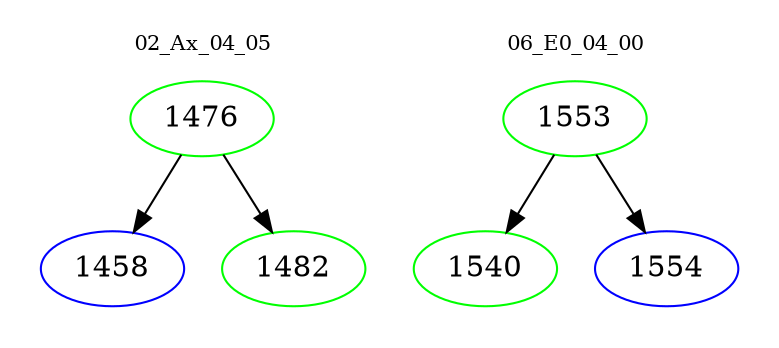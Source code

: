 digraph{
subgraph cluster_0 {
color = white
label = "02_Ax_04_05";
fontsize=10;
T0_1476 [label="1476", color="green"]
T0_1476 -> T0_1458 [color="black"]
T0_1458 [label="1458", color="blue"]
T0_1476 -> T0_1482 [color="black"]
T0_1482 [label="1482", color="green"]
}
subgraph cluster_1 {
color = white
label = "06_E0_04_00";
fontsize=10;
T1_1553 [label="1553", color="green"]
T1_1553 -> T1_1540 [color="black"]
T1_1540 [label="1540", color="green"]
T1_1553 -> T1_1554 [color="black"]
T1_1554 [label="1554", color="blue"]
}
}
